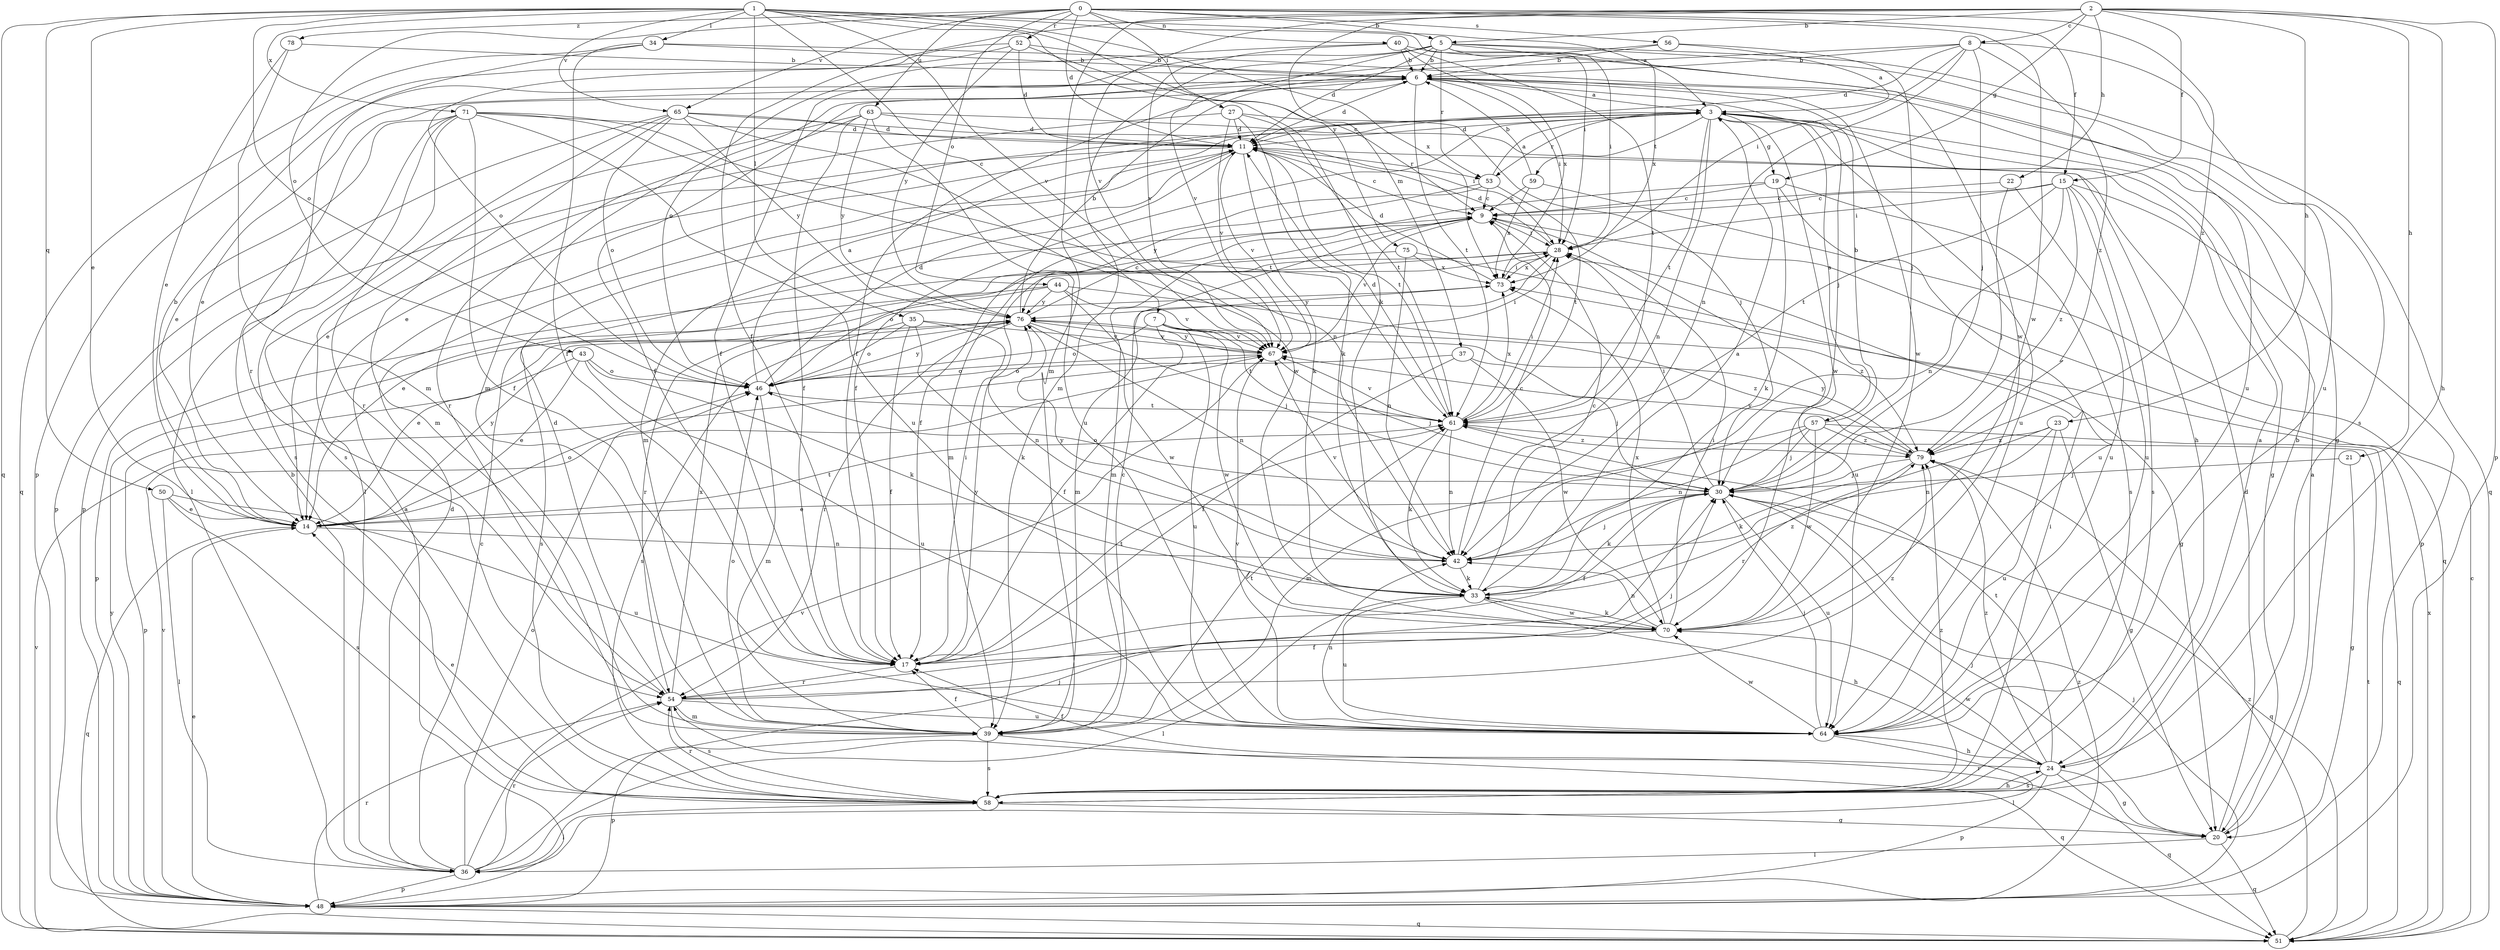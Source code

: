 strict digraph  {
0;
1;
2;
3;
5;
6;
7;
8;
9;
11;
14;
15;
17;
19;
20;
21;
22;
23;
24;
27;
28;
30;
33;
34;
35;
36;
37;
39;
40;
42;
43;
44;
46;
48;
50;
51;
52;
53;
54;
56;
57;
58;
59;
61;
63;
64;
65;
67;
70;
71;
73;
75;
76;
78;
79;
0 -> 5  [label=b];
0 -> 11  [label=d];
0 -> 15  [label=f];
0 -> 27  [label=i];
0 -> 40  [label=n];
0 -> 43  [label=o];
0 -> 44  [label=o];
0 -> 52  [label=r];
0 -> 56  [label=s];
0 -> 63  [label=u];
0 -> 65  [label=v];
0 -> 70  [label=w];
0 -> 78  [label=z];
0 -> 79  [label=z];
1 -> 3  [label=a];
1 -> 7  [label=c];
1 -> 14  [label=e];
1 -> 28  [label=i];
1 -> 33  [label=k];
1 -> 34  [label=l];
1 -> 35  [label=l];
1 -> 46  [label=o];
1 -> 50  [label=q];
1 -> 51  [label=q];
1 -> 65  [label=v];
1 -> 67  [label=v];
1 -> 71  [label=x];
1 -> 73  [label=x];
1 -> 75  [label=y];
2 -> 5  [label=b];
2 -> 8  [label=c];
2 -> 15  [label=f];
2 -> 17  [label=f];
2 -> 19  [label=g];
2 -> 21  [label=h];
2 -> 22  [label=h];
2 -> 23  [label=h];
2 -> 24  [label=h];
2 -> 37  [label=m];
2 -> 39  [label=m];
2 -> 48  [label=p];
2 -> 67  [label=v];
3 -> 11  [label=d];
3 -> 14  [label=e];
3 -> 17  [label=f];
3 -> 19  [label=g];
3 -> 20  [label=g];
3 -> 42  [label=n];
3 -> 53  [label=r];
3 -> 57  [label=s];
3 -> 59  [label=t];
3 -> 61  [label=t];
3 -> 64  [label=u];
3 -> 70  [label=w];
5 -> 6  [label=b];
5 -> 11  [label=d];
5 -> 17  [label=f];
5 -> 28  [label=i];
5 -> 39  [label=m];
5 -> 51  [label=q];
5 -> 53  [label=r];
5 -> 64  [label=u];
5 -> 67  [label=v];
5 -> 70  [label=w];
5 -> 73  [label=x];
6 -> 3  [label=a];
6 -> 11  [label=d];
6 -> 14  [label=e];
6 -> 17  [label=f];
6 -> 28  [label=i];
6 -> 30  [label=j];
6 -> 61  [label=t];
6 -> 70  [label=w];
7 -> 17  [label=f];
7 -> 46  [label=o];
7 -> 61  [label=t];
7 -> 64  [label=u];
7 -> 67  [label=v];
7 -> 70  [label=w];
7 -> 79  [label=z];
8 -> 6  [label=b];
8 -> 11  [label=d];
8 -> 17  [label=f];
8 -> 28  [label=i];
8 -> 30  [label=j];
8 -> 42  [label=n];
8 -> 58  [label=s];
8 -> 79  [label=z];
9 -> 28  [label=i];
9 -> 39  [label=m];
9 -> 64  [label=u];
9 -> 67  [label=v];
11 -> 9  [label=c];
11 -> 14  [label=e];
11 -> 33  [label=k];
11 -> 39  [label=m];
11 -> 53  [label=r];
11 -> 61  [label=t];
11 -> 67  [label=v];
14 -> 6  [label=b];
14 -> 42  [label=n];
14 -> 46  [label=o];
14 -> 51  [label=q];
14 -> 61  [label=t];
14 -> 76  [label=y];
15 -> 9  [label=c];
15 -> 28  [label=i];
15 -> 42  [label=n];
15 -> 48  [label=p];
15 -> 58  [label=s];
15 -> 61  [label=t];
15 -> 64  [label=u];
15 -> 79  [label=z];
17 -> 28  [label=i];
17 -> 54  [label=r];
17 -> 61  [label=t];
17 -> 76  [label=y];
19 -> 9  [label=c];
19 -> 17  [label=f];
19 -> 33  [label=k];
19 -> 58  [label=s];
19 -> 64  [label=u];
20 -> 3  [label=a];
20 -> 11  [label=d];
20 -> 30  [label=j];
20 -> 36  [label=l];
20 -> 51  [label=q];
20 -> 54  [label=r];
21 -> 20  [label=g];
21 -> 30  [label=j];
22 -> 9  [label=c];
22 -> 30  [label=j];
22 -> 64  [label=u];
23 -> 20  [label=g];
23 -> 42  [label=n];
23 -> 54  [label=r];
23 -> 64  [label=u];
23 -> 79  [label=z];
24 -> 3  [label=a];
24 -> 17  [label=f];
24 -> 20  [label=g];
24 -> 48  [label=p];
24 -> 51  [label=q];
24 -> 58  [label=s];
24 -> 61  [label=t];
24 -> 70  [label=w];
24 -> 79  [label=z];
27 -> 11  [label=d];
27 -> 30  [label=j];
27 -> 33  [label=k];
27 -> 48  [label=p];
27 -> 61  [label=t];
27 -> 67  [label=v];
28 -> 11  [label=d];
28 -> 14  [label=e];
28 -> 39  [label=m];
28 -> 46  [label=o];
28 -> 73  [label=x];
30 -> 14  [label=e];
30 -> 17  [label=f];
30 -> 28  [label=i];
30 -> 33  [label=k];
30 -> 46  [label=o];
30 -> 51  [label=q];
30 -> 64  [label=u];
33 -> 3  [label=a];
33 -> 9  [label=c];
33 -> 24  [label=h];
33 -> 36  [label=l];
33 -> 64  [label=u];
33 -> 70  [label=w];
33 -> 79  [label=z];
34 -> 6  [label=b];
34 -> 17  [label=f];
34 -> 20  [label=g];
34 -> 51  [label=q];
34 -> 54  [label=r];
35 -> 17  [label=f];
35 -> 33  [label=k];
35 -> 42  [label=n];
35 -> 46  [label=o];
35 -> 58  [label=s];
35 -> 67  [label=v];
36 -> 6  [label=b];
36 -> 9  [label=c];
36 -> 11  [label=d];
36 -> 30  [label=j];
36 -> 46  [label=o];
36 -> 48  [label=p];
36 -> 54  [label=r];
36 -> 67  [label=v];
37 -> 17  [label=f];
37 -> 30  [label=j];
37 -> 46  [label=o];
37 -> 70  [label=w];
39 -> 9  [label=c];
39 -> 17  [label=f];
39 -> 46  [label=o];
39 -> 48  [label=p];
39 -> 51  [label=q];
39 -> 58  [label=s];
39 -> 61  [label=t];
40 -> 6  [label=b];
40 -> 39  [label=m];
40 -> 61  [label=t];
40 -> 64  [label=u];
40 -> 67  [label=v];
40 -> 73  [label=x];
42 -> 9  [label=c];
42 -> 30  [label=j];
42 -> 33  [label=k];
42 -> 67  [label=v];
42 -> 76  [label=y];
43 -> 14  [label=e];
43 -> 33  [label=k];
43 -> 46  [label=o];
43 -> 48  [label=p];
43 -> 64  [label=u];
44 -> 54  [label=r];
44 -> 58  [label=s];
44 -> 67  [label=v];
44 -> 70  [label=w];
44 -> 76  [label=y];
44 -> 79  [label=z];
46 -> 3  [label=a];
46 -> 11  [label=d];
46 -> 39  [label=m];
46 -> 61  [label=t];
46 -> 76  [label=y];
48 -> 3  [label=a];
48 -> 14  [label=e];
48 -> 30  [label=j];
48 -> 51  [label=q];
48 -> 54  [label=r];
48 -> 67  [label=v];
48 -> 76  [label=y];
48 -> 79  [label=z];
50 -> 14  [label=e];
50 -> 36  [label=l];
50 -> 58  [label=s];
50 -> 64  [label=u];
51 -> 9  [label=c];
51 -> 61  [label=t];
51 -> 67  [label=v];
51 -> 73  [label=x];
51 -> 79  [label=z];
52 -> 6  [label=b];
52 -> 9  [label=c];
52 -> 11  [label=d];
52 -> 46  [label=o];
52 -> 48  [label=p];
52 -> 76  [label=y];
53 -> 3  [label=a];
53 -> 9  [label=c];
53 -> 39  [label=m];
53 -> 61  [label=t];
53 -> 76  [label=y];
54 -> 11  [label=d];
54 -> 30  [label=j];
54 -> 39  [label=m];
54 -> 58  [label=s];
54 -> 64  [label=u];
54 -> 73  [label=x];
54 -> 79  [label=z];
56 -> 3  [label=a];
56 -> 6  [label=b];
56 -> 30  [label=j];
56 -> 46  [label=o];
57 -> 6  [label=b];
57 -> 30  [label=j];
57 -> 39  [label=m];
57 -> 42  [label=n];
57 -> 51  [label=q];
57 -> 70  [label=w];
57 -> 79  [label=z];
58 -> 6  [label=b];
58 -> 14  [label=e];
58 -> 20  [label=g];
58 -> 24  [label=h];
58 -> 28  [label=i];
58 -> 36  [label=l];
58 -> 54  [label=r];
58 -> 79  [label=z];
59 -> 6  [label=b];
59 -> 9  [label=c];
59 -> 51  [label=q];
59 -> 73  [label=x];
61 -> 11  [label=d];
61 -> 28  [label=i];
61 -> 33  [label=k];
61 -> 42  [label=n];
61 -> 67  [label=v];
61 -> 73  [label=x];
61 -> 79  [label=z];
63 -> 11  [label=d];
63 -> 17  [label=f];
63 -> 24  [label=h];
63 -> 36  [label=l];
63 -> 54  [label=r];
63 -> 64  [label=u];
63 -> 76  [label=y];
64 -> 24  [label=h];
64 -> 30  [label=j];
64 -> 36  [label=l];
64 -> 42  [label=n];
64 -> 67  [label=v];
64 -> 70  [label=w];
65 -> 11  [label=d];
65 -> 28  [label=i];
65 -> 39  [label=m];
65 -> 46  [label=o];
65 -> 48  [label=p];
65 -> 58  [label=s];
65 -> 70  [label=w];
65 -> 76  [label=y];
67 -> 28  [label=i];
67 -> 30  [label=j];
67 -> 46  [label=o];
67 -> 76  [label=y];
70 -> 17  [label=f];
70 -> 28  [label=i];
70 -> 33  [label=k];
70 -> 42  [label=n];
70 -> 73  [label=x];
71 -> 11  [label=d];
71 -> 14  [label=e];
71 -> 17  [label=f];
71 -> 36  [label=l];
71 -> 42  [label=n];
71 -> 54  [label=r];
71 -> 58  [label=s];
71 -> 61  [label=t];
71 -> 64  [label=u];
73 -> 11  [label=d];
73 -> 28  [label=i];
73 -> 76  [label=y];
75 -> 20  [label=g];
75 -> 42  [label=n];
75 -> 48  [label=p];
75 -> 73  [label=x];
76 -> 6  [label=b];
76 -> 9  [label=c];
76 -> 14  [label=e];
76 -> 30  [label=j];
76 -> 42  [label=n];
76 -> 54  [label=r];
76 -> 67  [label=v];
78 -> 6  [label=b];
78 -> 14  [label=e];
78 -> 39  [label=m];
79 -> 30  [label=j];
79 -> 33  [label=k];
79 -> 67  [label=v];
79 -> 76  [label=y];
}
